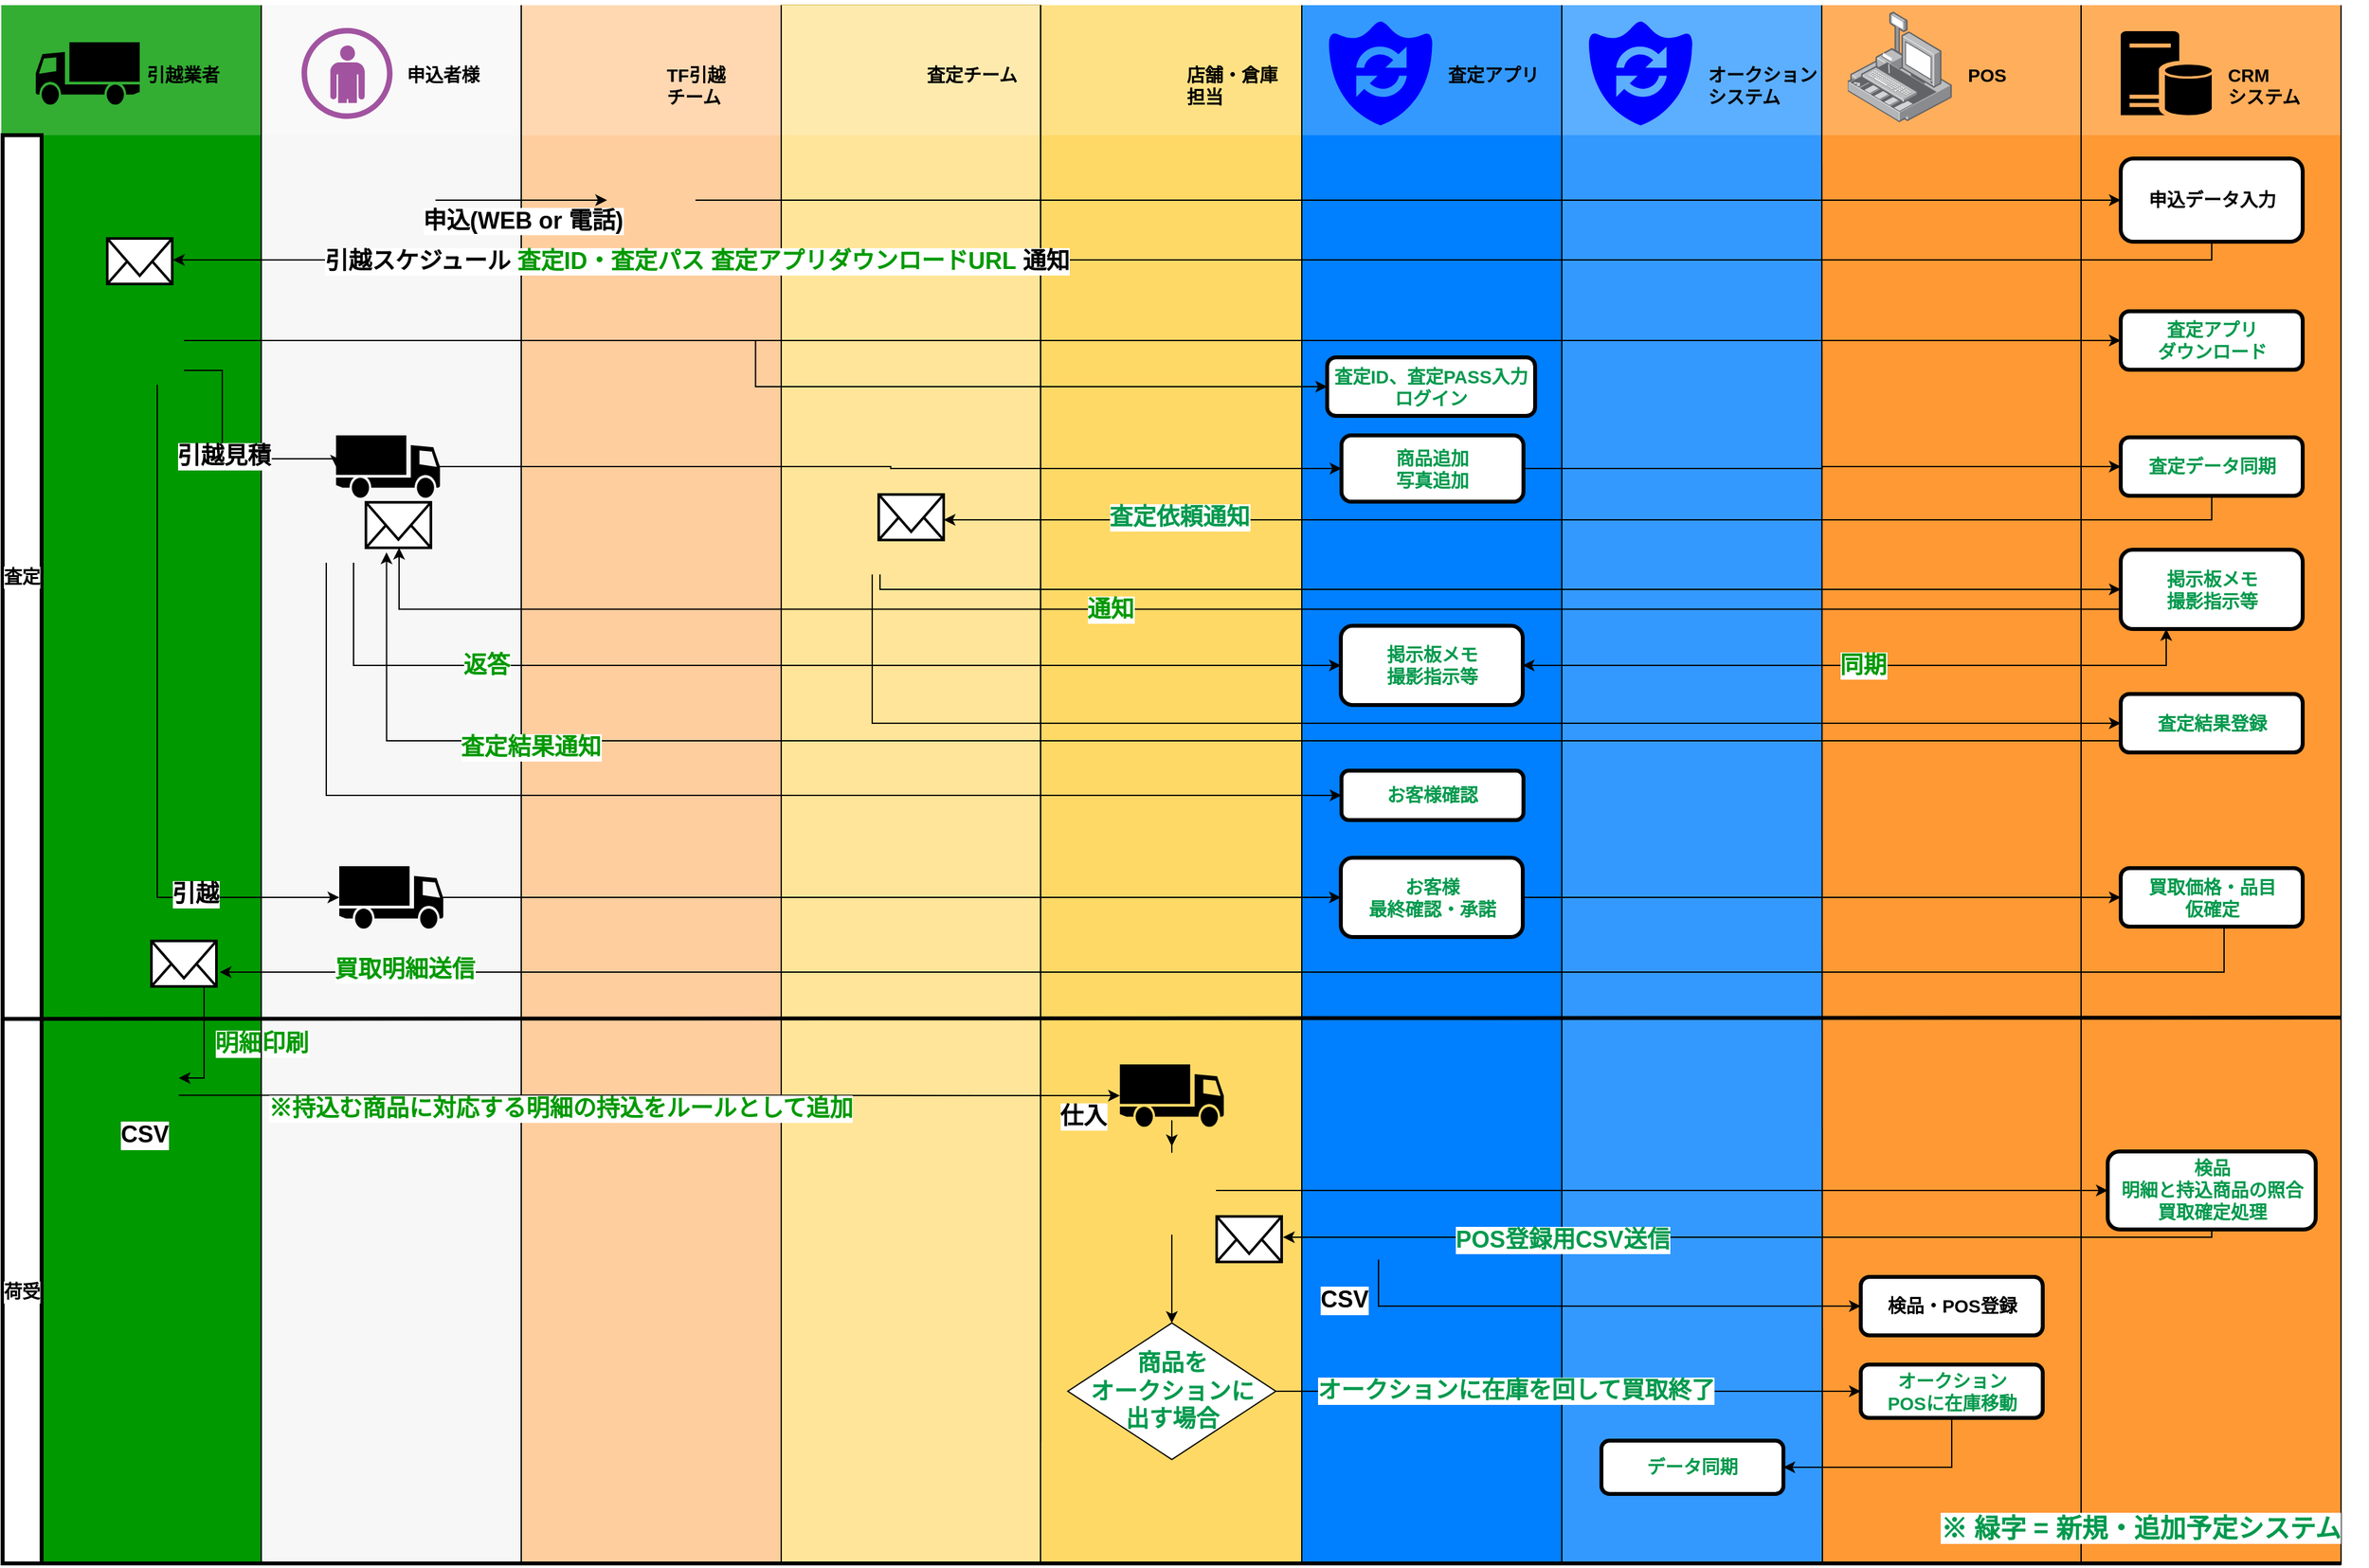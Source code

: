 <mxfile pages="1" version="11.2.1" type="github"><diagram id="za8MhXIXPKN2aP06DoR2" name="Page-1"><mxGraphModel dx="1892" dy="2934" grid="1" gridSize="10" guides="1" tooltips="1" connect="1" arrows="1" fold="1" page="1" pageScale="1" pageWidth="1169" pageHeight="826" math="0" shadow="0"><root><mxCell id="0"/><mxCell id="1" parent="0"/><mxCell id="2fj3WiIk-bFxWM8Rr7Fi-41" value="" style="endArrow=none;html=1;fontSize=14;fontColor=#0000FF;" parent="1" edge="1"><mxGeometry width="50" height="50" relative="1" as="geometry"><mxPoint x="1200.5" y="-1" as="sourcePoint"/><mxPoint x="1200.5" y="-826" as="targetPoint"/></mxGeometry></mxCell><mxCell id="2fj3WiIk-bFxWM8Rr7Fi-42" value="" style="whiteSpace=wrap;html=1;labelBackgroundColor=#ffffff;fontSize=14;fontColor=#0000FF;align=left;strokeColor=none;fillColor=#007FFF;" parent="1" vertex="1"><mxGeometry x="1001" y="-826" width="200" height="1200" as="geometry"/></mxCell><mxCell id="2fj3WiIk-bFxWM8Rr7Fi-43" value="" style="endArrow=none;html=1;fontSize=14;fontColor=#0000FF;" parent="1" edge="1"><mxGeometry width="50" height="50" relative="1" as="geometry"><mxPoint x="1000.5" y="374" as="sourcePoint"/><mxPoint x="1000.5" y="-826" as="targetPoint"/></mxGeometry></mxCell><mxCell id="2fj3WiIk-bFxWM8Rr7Fi-44" value="" style="whiteSpace=wrap;html=1;labelBackgroundColor=#ffffff;fillColor=#FFFFFF;fontSize=14;fontColor=#FFFFFF;align=left;strokeColor=none;opacity=20;" parent="1" vertex="1"><mxGeometry x="1001" y="-826" width="200" height="100" as="geometry"/></mxCell><mxCell id="2fj3WiIk-bFxWM8Rr7Fi-46" value="査定アプリ" style="text;html=1;resizable=0;points=[];autosize=1;align=left;verticalAlign=top;spacingTop=-4;fontSize=14;fontColor=#000000;fontStyle=1" parent="1" vertex="1"><mxGeometry x="1111" y="-783.5" width="90" height="20" as="geometry"/></mxCell><mxCell id="2fj3WiIk-bFxWM8Rr7Fi-47" value="" style="shape=image;html=1;verticalAlign=top;verticalLabelPosition=bottom;labelBackgroundColor=#ffffff;imageAspect=0;aspect=fixed;image=https://cdn0.iconfinder.com/data/icons/google-material-design-3-0/48/ic_fiber_new_48px-128.png;strokeWidth=3;fillColor=#FFFFFF;gradientColor=none;fontSize=14;fontColor=#FF0000;align=center;" parent="1" vertex="1"><mxGeometry x="1143" y="-829.5" width="56" height="56" as="geometry"/></mxCell><mxCell id="2fj3WiIk-bFxWM8Rr7Fi-48" value="" style="pointerEvents=1;shadow=0;dashed=0;html=1;strokeColor=none;labelPosition=center;verticalLabelPosition=bottom;verticalAlign=top;align=center;shape=mxgraph.mscae.oms.system_update;fillColor=#0000FF;fontColor=#009900;fontStyle=1" parent="1" vertex="1"><mxGeometry x="1021" y="-813.5" width="80" height="80" as="geometry"/></mxCell><mxCell id="2fj3WiIk-bFxWM8Rr7Fi-8" value="" style="group" parent="1" vertex="1" connectable="0"><mxGeometry x="200" y="-826" width="210" height="1105" as="geometry"/></mxCell><mxCell id="2fj3WiIk-bFxWM8Rr7Fi-9" value="" style="whiteSpace=wrap;html=1;labelBackgroundColor=#ffffff;fontSize=14;fontColor=#0000FF;align=left;strokeColor=none;fillColor=#F7F7F7;" parent="2fj3WiIk-bFxWM8Rr7Fi-8" vertex="1"><mxGeometry width="200" height="1200" as="geometry"/></mxCell><mxCell id="2fj3WiIk-bFxWM8Rr7Fi-10" value="" style="whiteSpace=wrap;html=1;labelBackgroundColor=#ffffff;fillColor=#FFFFFF;fontSize=14;fontColor=#FFFFFF;align=left;strokeColor=none;opacity=20;" parent="2fj3WiIk-bFxWM8Rr7Fi-8" vertex="1"><mxGeometry width="200" height="100" as="geometry"/></mxCell><mxCell id="2fj3WiIk-bFxWM8Rr7Fi-11" value="申込者様" style="text;html=1;resizable=0;points=[];autosize=1;align=left;verticalAlign=top;spacingTop=-4;fontSize=14;fontColor=#000000;fontStyle=1" parent="2fj3WiIk-bFxWM8Rr7Fi-8" vertex="1"><mxGeometry x="110" y="42.5" width="70" height="20" as="geometry"/></mxCell><mxCell id="2fj3WiIk-bFxWM8Rr7Fi-16" value="" style="shape=image;html=1;verticalAlign=top;verticalLabelPosition=bottom;labelBackgroundColor=#ffffff;imageAspect=0;aspect=fixed;image=https://cdn4.iconfinder.com/data/icons/ionicons/512/icon-person-128.png;fillColor=#FFCE9F;fontSize=18;" parent="2fj3WiIk-bFxWM8Rr7Fi-8" vertex="1"><mxGeometry x="66" y="116" width="68" height="68" as="geometry"/></mxCell><mxCell id="2fj3WiIk-bFxWM8Rr7Fi-21" value="" style="verticalLabelPosition=bottom;html=1;fillColor=#A153A0;verticalAlign=top;pointerEvents=1;align=center;points=[[0.25,0,0],[0.5,0,0],[0.75,0,0],[1,0.5,0],[0.75,1,0],[0.5,1,0],[0.25,1,0],[0,0.5,0],[0.125,0.25,0],[0.125,0.75,0],[0.875,0.25,0],[0.875,0.75,0]];shape=mxgraph.cisco_safe.design.user;" parent="2fj3WiIk-bFxWM8Rr7Fi-8" vertex="1"><mxGeometry x="31" y="17.5" width="70" height="70" as="geometry"/></mxCell><mxCell id="2fj3WiIk-bFxWM8Rr7Fi-29" value="" style="shape=image;html=1;verticalAlign=top;verticalLabelPosition=bottom;labelBackgroundColor=#ffffff;imageAspect=0;aspect=fixed;image=https://cdn4.iconfinder.com/data/icons/ionicons/512/icon-person-128.png;fillColor=#FFCE9F;" parent="2fj3WiIk-bFxWM8Rr7Fi-8" vertex="1"><mxGeometry x="27.5" y="361" width="68" height="68" as="geometry"/></mxCell><mxCell id="2fj3WiIk-bFxWM8Rr7Fi-30" value="" style="html=1;verticalLabelPosition=bottom;align=center;labelBackgroundColor=#ffffff;verticalAlign=top;strokeWidth=2;strokeColor=#000000;fillColor=#ffffff;shadow=0;dashed=0;shape=mxgraph.ios7.icons.mail;fontSize=14;fontColor=#000000;" parent="2fj3WiIk-bFxWM8Rr7Fi-8" vertex="1"><mxGeometry x="80.5" y="382.5" width="50" height="35" as="geometry"/></mxCell><mxCell id="JYRrnKIatJGH8-rZFsKe-5" value="" style="shape=mxgraph.signs.transportation.truck_1;html=1;fillColor=#000000;strokeColor=none;verticalLabelPosition=bottom;verticalAlign=top;align=center;labelBackgroundColor=#ffffff;fontSize=14;fontColor=#99FF99;flipV=0;flipH=1;" vertex="1" parent="2fj3WiIk-bFxWM8Rr7Fi-8"><mxGeometry x="60" y="662.5" width="80" height="48" as="geometry"/></mxCell><mxCell id="djTdqgTqJG-qwQicNYeu-90" value="" style="group" parent="1" vertex="1" connectable="0"><mxGeometry x="1400.5" y="-826" width="238.5" height="1134" as="geometry"/></mxCell><mxCell id="djTdqgTqJG-qwQicNYeu-91" value="" style="whiteSpace=wrap;html=1;labelBackgroundColor=#ffffff;fontSize=14;fontColor=#0000FF;align=left;strokeColor=none;fillColor=#FF9933;" parent="djTdqgTqJG-qwQicNYeu-90" vertex="1"><mxGeometry width="200" height="1200" as="geometry"/></mxCell><mxCell id="djTdqgTqJG-qwQicNYeu-92" value="" style="whiteSpace=wrap;html=1;labelBackgroundColor=#ffffff;fillColor=#FFFFFF;fontSize=14;fontColor=#FFFFFF;align=left;strokeColor=none;opacity=20;" parent="djTdqgTqJG-qwQicNYeu-90" vertex="1"><mxGeometry width="200" height="100" as="geometry"/></mxCell><mxCell id="djTdqgTqJG-qwQicNYeu-93" value="" style="endArrow=none;html=1;fontSize=14;fontColor=#0000FF;" parent="djTdqgTqJG-qwQicNYeu-90" edge="1"><mxGeometry width="50" height="50" relative="1" as="geometry"><mxPoint x="199.5" y="1200" as="sourcePoint"/><mxPoint x="199.5" as="targetPoint"/></mxGeometry></mxCell><mxCell id="djTdqgTqJG-qwQicNYeu-94" value="POS" style="text;html=1;resizable=0;points=[];autosize=1;align=left;verticalAlign=top;spacingTop=-4;fontSize=14;fontColor=#000000;fontStyle=1" parent="djTdqgTqJG-qwQicNYeu-90" vertex="1"><mxGeometry x="110" y="42.5" width="50" height="20" as="geometry"/></mxCell><mxCell id="djTdqgTqJG-qwQicNYeu-95" value="" style="points=[];aspect=fixed;html=1;align=center;shadow=0;dashed=0;image;image=img/lib/allied_telesis/security/POS.svg;fillColor=#009900;fontColor=#000000;fontStyle=1" parent="djTdqgTqJG-qwQicNYeu-90" vertex="1"><mxGeometry x="20" y="5" width="80" height="85" as="geometry"/></mxCell><mxCell id="2fj3WiIk-bFxWM8Rr7Fi-67" value="検品・POS登録" style="rounded=1;whiteSpace=wrap;html=1;labelBackgroundColor=#ffffff;strokeWidth=3;fillColor=#FFFFFF;gradientColor=none;fontSize=14;fontColor=#000000;align=center;fontStyle=1" parent="djTdqgTqJG-qwQicNYeu-90" vertex="1"><mxGeometry x="30" y="978.5" width="140" height="45" as="geometry"/></mxCell><mxCell id="pEL40fLpuedjzxkIdUx2-1" value="" style="group" parent="1" vertex="1" connectable="0"><mxGeometry x="800" y="-826" width="200" height="1077" as="geometry"/></mxCell><mxCell id="pEL40fLpuedjzxkIdUx2-6" value="" style="endArrow=none;html=1;fontSize=14;fontColor=#0000FF;" parent="pEL40fLpuedjzxkIdUx2-1" edge="1"><mxGeometry width="50" height="50" relative="1" as="geometry"><mxPoint x="600.5" y="825" as="sourcePoint"/><mxPoint x="600.5" as="targetPoint"/></mxGeometry></mxCell><mxCell id="pEL40fLpuedjzxkIdUx2-2" value="" style="whiteSpace=wrap;html=1;labelBackgroundColor=#ffffff;fontSize=14;fontColor=#0000FF;align=left;strokeColor=none;fillColor=#FFD966;" parent="pEL40fLpuedjzxkIdUx2-1" vertex="1"><mxGeometry width="200" height="1200" as="geometry"/></mxCell><mxCell id="pEL40fLpuedjzxkIdUx2-3" value="" style="whiteSpace=wrap;html=1;labelBackgroundColor=#ffffff;fillColor=#FFFFFF;fontSize=14;fontColor=#FFFFFF;align=left;strokeColor=none;opacity=20;" parent="pEL40fLpuedjzxkIdUx2-1" vertex="1"><mxGeometry width="200" height="100" as="geometry"/></mxCell><mxCell id="pEL40fLpuedjzxkIdUx2-4" value="" style="shape=image;html=1;verticalAlign=top;verticalLabelPosition=bottom;labelBackgroundColor=#ffffff;imageAspect=0;aspect=fixed;image=https://cdn3.iconfinder.com/data/icons/whisky-break/90/warehouse-128.png;fontStyle=1;imageBackground=none;" parent="pEL40fLpuedjzxkIdUx2-1" vertex="1"><mxGeometry x="20" y="12.5" width="80" height="80" as="geometry"/></mxCell><mxCell id="pEL40fLpuedjzxkIdUx2-5" value="店舗・倉庫&lt;br&gt;担当" style="text;html=1;resizable=0;points=[];autosize=1;align=left;verticalAlign=top;spacingTop=-4;fontSize=14;fontColor=#000000;fontStyle=1" parent="pEL40fLpuedjzxkIdUx2-1" vertex="1"><mxGeometry x="110" y="42.5" width="90" height="40" as="geometry"/></mxCell><mxCell id="pEL40fLpuedjzxkIdUx2-149" value="" style="html=1;verticalLabelPosition=bottom;align=center;labelBackgroundColor=#ffffff;verticalAlign=top;strokeWidth=2;strokeColor=#000000;fillColor=#ffffff;shadow=0;dashed=0;shape=mxgraph.ios7.icons.mail;fontSize=14;fontColor=#000000;" parent="pEL40fLpuedjzxkIdUx2-1" vertex="1"><mxGeometry x="135" y="932" width="50" height="35" as="geometry"/></mxCell><mxCell id="pEL40fLpuedjzxkIdUx2-164" value="&lt;b&gt;&lt;font color=&quot;#000000&quot;&gt;CSV&lt;/font&gt;&lt;/b&gt;" style="shape=image;html=1;verticalAlign=top;verticalLabelPosition=bottom;labelBackgroundColor=#ffffff;imageAspect=0;aspect=fixed;image=https://cdn4.iconfinder.com/data/icons/basic-essential/24/18.peper-document-file-sheet-128.png;fillColor=#66B2FF;fontSize=18;fontColor=#00994D;" parent="pEL40fLpuedjzxkIdUx2-1" vertex="1"><mxGeometry x="206.5" y="925.5" width="53" height="53" as="geometry"/></mxCell><mxCell id="2fj3WiIk-bFxWM8Rr7Fi-74" style="edgeStyle=orthogonalEdgeStyle;rounded=0;orthogonalLoop=1;jettySize=auto;html=1;startArrow=none;startFill=0;fontSize=18;fontColor=#000000;" parent="pEL40fLpuedjzxkIdUx2-1" source="pEL40fLpuedjzxkIdUx2-83" target="2fj3WiIk-bFxWM8Rr7Fi-73" edge="1"><mxGeometry relative="1" as="geometry"/></mxCell><mxCell id="2fj3WiIk-bFxWM8Rr7Fi-75" value="&lt;b&gt;仕入&lt;/b&gt;" style="text;html=1;resizable=0;points=[];align=center;verticalAlign=middle;labelBackgroundColor=#ffffff;fontSize=18;fontColor=#000000;" parent="2fj3WiIk-bFxWM8Rr7Fi-74" vertex="1" connectable="0"><mxGeometry x="0.818" y="16" relative="1" as="geometry"><mxPoint x="-85" y="-17" as="offset"/></mxGeometry></mxCell><mxCell id="pEL40fLpuedjzxkIdUx2-83" value="" style="shape=mxgraph.signs.transportation.truck_1;html=1;fillColor=#000000;strokeColor=none;verticalLabelPosition=bottom;verticalAlign=top;align=center;labelBackgroundColor=#ffffff;fontSize=14;fontColor=#99FF99;flipV=0;flipH=1;" parent="pEL40fLpuedjzxkIdUx2-1" vertex="1"><mxGeometry x="60.5" y="815" width="80" height="48" as="geometry"/></mxCell><mxCell id="2fj3WiIk-bFxWM8Rr7Fi-73" value="" style="shape=image;html=1;verticalAlign=top;verticalLabelPosition=bottom;labelBackgroundColor=#ffffff;imageAspect=0;aspect=fixed;image=https://cdn4.iconfinder.com/data/icons/ionicons/512/icon-person-128.png;fillColor=#FFCE9F;" parent="pEL40fLpuedjzxkIdUx2-1" vertex="1"><mxGeometry x="66.5" y="878" width="68" height="68" as="geometry"/></mxCell><mxCell id="djTdqgTqJG-qwQicNYeu-96" value="" style="whiteSpace=wrap;html=1;labelBackgroundColor=#ffffff;fontSize=14;fontColor=#0000FF;align=left;strokeColor=none;fillColor=#3399FF;" parent="1" vertex="1"><mxGeometry x="1201" y="-826" width="200" height="1200" as="geometry"/></mxCell><mxCell id="djTdqgTqJG-qwQicNYeu-212" value="" style="group" parent="1" vertex="1" connectable="0"><mxGeometry x="1600.5" y="-826" width="220" height="1176.5" as="geometry"/></mxCell><mxCell id="djTdqgTqJG-qwQicNYeu-213" value="" style="group" parent="djTdqgTqJG-qwQicNYeu-212" vertex="1" connectable="0"><mxGeometry width="220" height="1176.5" as="geometry"/></mxCell><mxCell id="djTdqgTqJG-qwQicNYeu-214" value="" style="whiteSpace=wrap;html=1;labelBackgroundColor=#ffffff;fontSize=14;fontColor=#0000FF;align=left;strokeColor=none;fillColor=#FF9933;" parent="djTdqgTqJG-qwQicNYeu-213" vertex="1"><mxGeometry width="200" height="1200" as="geometry"/></mxCell><mxCell id="djTdqgTqJG-qwQicNYeu-215" value="" style="whiteSpace=wrap;html=1;labelBackgroundColor=#ffffff;fillColor=#FFFFFF;fontSize=14;fontColor=#FFFFFF;align=left;strokeColor=none;opacity=20;" parent="djTdqgTqJG-qwQicNYeu-213" vertex="1"><mxGeometry width="200" height="100" as="geometry"/></mxCell><mxCell id="djTdqgTqJG-qwQicNYeu-217" value="CRM&lt;br&gt;システム" style="text;html=1;resizable=0;points=[];autosize=1;align=left;verticalAlign=top;spacingTop=-4;fontSize=14;fontColor=#000000;fontStyle=1" parent="djTdqgTqJG-qwQicNYeu-213" vertex="1"><mxGeometry x="110" y="42.5" width="70" height="40" as="geometry"/></mxCell><mxCell id="djTdqgTqJG-qwQicNYeu-218" value="" style="shadow=0;dashed=0;html=1;labelPosition=center;verticalLabelPosition=bottom;verticalAlign=top;align=center;shape=mxgraph.mscae.enterprise.database_server;fillColor=#000000;strokeColor=none;labelBackgroundColor=#ffffff;fontSize=14;fontColor=#000000;" parent="djTdqgTqJG-qwQicNYeu-213" vertex="1"><mxGeometry x="30" y="20" width="70" height="65" as="geometry"/></mxCell><mxCell id="djTdqgTqJG-qwQicNYeu-216" value="" style="endArrow=none;html=1;fontSize=14;fontColor=#0000FF;" parent="djTdqgTqJG-qwQicNYeu-213" edge="1"><mxGeometry width="50" height="50" relative="1" as="geometry"><mxPoint x="199.5" y="1200" as="sourcePoint"/><mxPoint x="199.5" as="targetPoint"/></mxGeometry></mxCell><mxCell id="pEL40fLpuedjzxkIdUx2-45" value="掲示板メモ&lt;br&gt;撮影指示等" style="rounded=1;whiteSpace=wrap;html=1;labelBackgroundColor=#ffffff;strokeWidth=3;fillColor=#FFFFFF;gradientColor=none;fontSize=14;fontColor=#00994D;align=center;fontStyle=1" parent="djTdqgTqJG-qwQicNYeu-213" vertex="1"><mxGeometry x="30" y="419" width="140" height="61" as="geometry"/></mxCell><mxCell id="djTdqgTqJG-qwQicNYeu-372" value="※ 緑字 = 新規・追加予定システム" style="text;html=1;resizable=0;points=[];autosize=1;align=right;verticalAlign=top;spacingTop=-4;fontSize=20;fontColor=#00994D;fontStyle=1;labelBackgroundColor=#ffffff;" parent="djTdqgTqJG-qwQicNYeu-213" vertex="1"><mxGeometry x="-30" y="1156.5" width="230" height="20" as="geometry"/></mxCell><mxCell id="2fj3WiIk-bFxWM8Rr7Fi-2" value="&lt;font color=&quot;#000000&quot;&gt;申込データ入力&lt;br&gt;&lt;/font&gt;" style="rounded=1;whiteSpace=wrap;html=1;labelBackgroundColor=#ffffff;strokeWidth=3;fillColor=#FFFFFF;gradientColor=none;fontSize=14;fontColor=#00994D;align=center;fontStyle=1" parent="djTdqgTqJG-qwQicNYeu-213" vertex="1"><mxGeometry x="30" y="118" width="140" height="64" as="geometry"/></mxCell><mxCell id="2fj3WiIk-bFxWM8Rr7Fi-36" value="査定結果登録" style="rounded=1;whiteSpace=wrap;html=1;labelBackgroundColor=#ffffff;strokeWidth=3;fillColor=#FFFFFF;gradientColor=none;fontSize=14;fontColor=#00994D;align=center;fontStyle=1" parent="djTdqgTqJG-qwQicNYeu-213" vertex="1"><mxGeometry x="30" y="530" width="140" height="45" as="geometry"/></mxCell><mxCell id="2fj3WiIk-bFxWM8Rr7Fi-51" value="査定アプリ&lt;br&gt;ダウンロード" style="rounded=1;whiteSpace=wrap;html=1;labelBackgroundColor=#ffffff;strokeWidth=3;fillColor=#FFFFFF;gradientColor=none;fontSize=14;fontColor=#00994D;align=center;fontStyle=1" parent="djTdqgTqJG-qwQicNYeu-213" vertex="1"><mxGeometry x="30" y="235.5" width="140" height="45" as="geometry"/></mxCell><mxCell id="2fj3WiIk-bFxWM8Rr7Fi-57" value="査定データ同期" style="rounded=1;whiteSpace=wrap;html=1;labelBackgroundColor=#ffffff;strokeWidth=3;fillColor=#FFFFFF;gradientColor=none;fontSize=14;fontColor=#00994D;align=center;fontStyle=1" parent="djTdqgTqJG-qwQicNYeu-213" vertex="1"><mxGeometry x="30" y="332.5" width="140" height="45" as="geometry"/></mxCell><mxCell id="JYRrnKIatJGH8-rZFsKe-11" value="買取価格・品目&lt;br&gt;仮確定" style="rounded=1;whiteSpace=wrap;html=1;labelBackgroundColor=#ffffff;strokeWidth=3;fillColor=#FFFFFF;gradientColor=none;fontSize=14;fontColor=#00994D;align=center;fontStyle=1" vertex="1" parent="djTdqgTqJG-qwQicNYeu-213"><mxGeometry x="30" y="664" width="140" height="45" as="geometry"/></mxCell><mxCell id="JYRrnKIatJGH8-rZFsKe-29" value="検品&lt;br&gt;明細と持込商品の照合&lt;br&gt;買取確定処理" style="rounded=1;whiteSpace=wrap;html=1;labelBackgroundColor=#ffffff;strokeWidth=3;fillColor=#FFFFFF;gradientColor=none;fontSize=14;fontColor=#00994D;align=center;fontStyle=1" vertex="1" parent="djTdqgTqJG-qwQicNYeu-213"><mxGeometry x="20" y="882" width="160" height="60" as="geometry"/></mxCell><mxCell id="0KY85dIreAmnQPCR8Jrm-1" value="" style="group;fillColor=#fff2cc;strokeColor=#d6b656;" parent="1" vertex="1" connectable="0"><mxGeometry x="600" y="-826" width="200" height="1105" as="geometry"/></mxCell><mxCell id="0KY85dIreAmnQPCR8Jrm-2" value="" style="whiteSpace=wrap;html=1;labelBackgroundColor=#ffffff;fontSize=14;fontColor=#0000FF;align=left;strokeColor=none;fillColor=#FFE599;" parent="0KY85dIreAmnQPCR8Jrm-1" vertex="1"><mxGeometry width="200" height="1200" as="geometry"/></mxCell><mxCell id="0KY85dIreAmnQPCR8Jrm-3" value="" style="whiteSpace=wrap;html=1;labelBackgroundColor=#ffffff;fillColor=#FFFFFF;fontSize=14;fontColor=#FFFFFF;align=left;strokeColor=none;opacity=20;" parent="0KY85dIreAmnQPCR8Jrm-1" vertex="1"><mxGeometry width="200" height="100" as="geometry"/></mxCell><mxCell id="0KY85dIreAmnQPCR8Jrm-4" value="査定チーム" style="text;html=1;resizable=0;points=[];autosize=1;align=left;verticalAlign=top;spacingTop=-4;fontSize=14;fontColor=#000000;fontStyle=1" parent="0KY85dIreAmnQPCR8Jrm-1" vertex="1"><mxGeometry x="110" y="42.5" width="90" height="20" as="geometry"/></mxCell><mxCell id="0KY85dIreAmnQPCR8Jrm-6" value="" style="shape=image;html=1;verticalAlign=top;verticalLabelPosition=bottom;labelBackgroundColor=#ffffff;imageAspect=0;aspect=fixed;image=https://cdn2.iconfinder.com/data/icons/property-agent-real-estate/235/property-agent-010-128.png" parent="0KY85dIreAmnQPCR8Jrm-1" vertex="1"><mxGeometry x="38" y="21.5" width="62" height="62" as="geometry"/></mxCell><mxCell id="djTdqgTqJG-qwQicNYeu-104" value="" style="group" parent="1" vertex="1" connectable="0"><mxGeometry x="400" y="-826" width="200" height="1105" as="geometry"/></mxCell><mxCell id="djTdqgTqJG-qwQicNYeu-105" value="" style="whiteSpace=wrap;html=1;labelBackgroundColor=#ffffff;fontSize=14;fontColor=#0000FF;align=left;strokeColor=none;fillColor=#FFCE9F;" parent="djTdqgTqJG-qwQicNYeu-104" vertex="1"><mxGeometry width="200" height="1200" as="geometry"/></mxCell><mxCell id="djTdqgTqJG-qwQicNYeu-106" value="" style="whiteSpace=wrap;html=1;labelBackgroundColor=#ffffff;fillColor=#FFFFFF;fontSize=14;fontColor=#FFFFFF;align=left;strokeColor=none;opacity=20;" parent="djTdqgTqJG-qwQicNYeu-104" vertex="1"><mxGeometry width="200" height="100" as="geometry"/></mxCell><mxCell id="djTdqgTqJG-qwQicNYeu-108" value="TF引越&lt;br&gt;チーム" style="text;html=1;resizable=0;points=[];autosize=1;align=left;verticalAlign=top;spacingTop=-4;fontSize=14;fontColor=#000000;fontStyle=1" parent="djTdqgTqJG-qwQicNYeu-104" vertex="1"><mxGeometry x="110" y="42.5" width="60" height="40" as="geometry"/></mxCell><mxCell id="djTdqgTqJG-qwQicNYeu-109" value="" style="endArrow=none;html=1;fontSize=14;fontColor=#0000FF;" parent="djTdqgTqJG-qwQicNYeu-104" edge="1"><mxGeometry width="50" height="50" relative="1" as="geometry"><mxPoint x="800.5" y="1200" as="sourcePoint"/><mxPoint x="800.5" as="targetPoint"/></mxGeometry></mxCell><mxCell id="pEL40fLpuedjzxkIdUx2-13" value="" style="shape=image;html=1;verticalAlign=top;verticalLabelPosition=bottom;labelBackgroundColor=#ffffff;imageAspect=0;aspect=fixed;image=https://cdn2.iconfinder.com/data/icons/property-agent-real-estate/235/property-agent-010-128.png" parent="djTdqgTqJG-qwQicNYeu-104" vertex="1"><mxGeometry x="38" y="21.5" width="62" height="62" as="geometry"/></mxCell><mxCell id="2fj3WiIk-bFxWM8Rr7Fi-1" value="" style="shape=image;html=1;verticalAlign=top;verticalLabelPosition=bottom;labelBackgroundColor=#ffffff;imageAspect=0;aspect=fixed;image=https://cdn4.iconfinder.com/data/icons/ionicons/512/icon-person-128.png;fillColor=#FFCE9F;fontSize=18;" parent="djTdqgTqJG-qwQicNYeu-104" vertex="1"><mxGeometry x="66" y="116" width="68" height="68" as="geometry"/></mxCell><mxCell id="djTdqgTqJG-qwQicNYeu-116" value="" style="group;fontStyle=0;fontColor=#000000;" parent="1" vertex="1" connectable="0"><mxGeometry y="-826" width="213" height="1120" as="geometry"/></mxCell><mxCell id="djTdqgTqJG-qwQicNYeu-117" value="" style="whiteSpace=wrap;html=1;labelBackgroundColor=#ffffff;fontSize=14;fontColor=#0000FF;align=left;strokeColor=none;fillColor=#009900;" parent="djTdqgTqJG-qwQicNYeu-116" vertex="1"><mxGeometry width="200" height="1200" as="geometry"/></mxCell><mxCell id="djTdqgTqJG-qwQicNYeu-118" value="" style="whiteSpace=wrap;html=1;labelBackgroundColor=#ffffff;fillColor=#FFFFFF;fontSize=14;fontColor=#FFFFFF;align=left;strokeColor=none;opacity=20;" parent="djTdqgTqJG-qwQicNYeu-116" vertex="1"><mxGeometry width="200" height="100" as="geometry"/></mxCell><mxCell id="djTdqgTqJG-qwQicNYeu-120" value="引越業者" style="text;html=1;resizable=0;points=[];autosize=1;align=left;verticalAlign=top;spacingTop=-4;fontSize=14;fontColor=#000000;fontStyle=1" parent="djTdqgTqJG-qwQicNYeu-116" vertex="1"><mxGeometry x="110" y="42.5" width="70" height="20" as="geometry"/></mxCell><mxCell id="djTdqgTqJG-qwQicNYeu-121" value="" style="endArrow=none;html=1;fontSize=14;fontColor=#0000FF;" parent="djTdqgTqJG-qwQicNYeu-116" edge="1"><mxGeometry width="50" height="50" relative="1" as="geometry"><mxPoint x="400" y="1200" as="sourcePoint"/><mxPoint x="400" as="targetPoint"/></mxGeometry></mxCell><mxCell id="djTdqgTqJG-qwQicNYeu-122" value="査定" style="rounded=0;whiteSpace=wrap;html=1;labelBackgroundColor=#ffffff;strokeWidth=3;fillColor=#FFFFFF;gradientColor=none;fontSize=14;fontColor=#000000;align=center;fontStyle=1;strokeColor=#000000;" parent="djTdqgTqJG-qwQicNYeu-116" vertex="1"><mxGeometry x="1" y="100" width="30" height="680" as="geometry"/></mxCell><mxCell id="djTdqgTqJG-qwQicNYeu-238" value="" style="endArrow=none;html=1;strokeWidth=3;fontSize=18;fontColor=#0000FF;" parent="djTdqgTqJG-qwQicNYeu-116" edge="1"><mxGeometry width="50" height="50" relative="1" as="geometry"><mxPoint x="1" y="1199" as="sourcePoint"/><mxPoint x="1800" y="1199" as="targetPoint"/></mxGeometry></mxCell><mxCell id="yYlB2SCxGwXfoUOvgE8w-1" value="" style="shape=mxgraph.signs.transportation.truck_1;html=1;fillColor=#000000;strokeColor=none;verticalLabelPosition=bottom;verticalAlign=top;align=center;labelBackgroundColor=#ffffff;fontSize=14;fontColor=#99FF99;" parent="djTdqgTqJG-qwQicNYeu-116" vertex="1"><mxGeometry x="26.5" y="28.5" width="80" height="48" as="geometry"/></mxCell><mxCell id="2fj3WiIk-bFxWM8Rr7Fi-4" value="" style="html=1;verticalLabelPosition=bottom;align=center;labelBackgroundColor=#ffffff;verticalAlign=top;strokeWidth=2;strokeColor=#000000;fillColor=#ffffff;shadow=0;dashed=0;shape=mxgraph.ios7.icons.mail;fontSize=14;fontColor=#000000;" parent="djTdqgTqJG-qwQicNYeu-116" vertex="1"><mxGeometry x="81.5" y="179.5" width="50" height="35" as="geometry"/></mxCell><mxCell id="JYRrnKIatJGH8-rZFsKe-25" style="edgeStyle=orthogonalEdgeStyle;rounded=0;orthogonalLoop=1;jettySize=auto;html=1;entryX=1;entryY=0.5;entryDx=0;entryDy=0;fontColor=#009900;" edge="1" parent="djTdqgTqJG-qwQicNYeu-116" source="JYRrnKIatJGH8-rZFsKe-15" target="JYRrnKIatJGH8-rZFsKe-24"><mxGeometry relative="1" as="geometry"><Array as="points"><mxPoint x="156" y="755"/><mxPoint x="156" y="826"/></Array></mxGeometry></mxCell><mxCell id="JYRrnKIatJGH8-rZFsKe-26" value="&lt;b&gt;&lt;font style=&quot;font-size: 18px&quot;&gt;明細印刷&lt;/font&gt;&lt;/b&gt;" style="text;html=1;resizable=0;points=[];align=center;verticalAlign=middle;labelBackgroundColor=#ffffff;fontColor=#009900;" vertex="1" connectable="0" parent="JYRrnKIatJGH8-rZFsKe-25"><mxGeometry x="-0.01" y="1" relative="1" as="geometry"><mxPoint x="42.5" y="-0.5" as="offset"/></mxGeometry></mxCell><mxCell id="JYRrnKIatJGH8-rZFsKe-15" value="" style="html=1;verticalLabelPosition=bottom;align=center;labelBackgroundColor=#ffffff;verticalAlign=top;strokeWidth=2;strokeColor=#000000;fillColor=#ffffff;shadow=0;dashed=0;shape=mxgraph.ios7.icons.mail;fontSize=14;fontColor=#000000;" vertex="1" parent="djTdqgTqJG-qwQicNYeu-116"><mxGeometry x="115.5" y="720" width="50" height="35" as="geometry"/></mxCell><mxCell id="JYRrnKIatJGH8-rZFsKe-24" value="&lt;b&gt;&lt;font color=&quot;#000000&quot;&gt;CSV&lt;/font&gt;&lt;/b&gt;" style="shape=image;html=1;verticalAlign=top;verticalLabelPosition=bottom;labelBackgroundColor=#ffffff;imageAspect=0;aspect=fixed;image=https://cdn4.iconfinder.com/data/icons/basic-essential/24/18.peper-document-file-sheet-128.png;fillColor=#66B2FF;fontSize=18;fontColor=#00994D;" vertex="1" parent="djTdqgTqJG-qwQicNYeu-116"><mxGeometry x="83.5" y="799" width="53" height="53" as="geometry"/></mxCell><mxCell id="2fj3WiIk-bFxWM8Rr7Fi-17" value="" style="endArrow=none;html=1;fontSize=14;fontColor=#0000FF;" parent="1" edge="1"><mxGeometry width="50" height="50" relative="1" as="geometry"><mxPoint x="200.0" y="374" as="sourcePoint"/><mxPoint x="200.0" y="-826.0" as="targetPoint"/></mxGeometry></mxCell><mxCell id="pEL40fLpuedjzxkIdUx2-23" style="edgeStyle=orthogonalEdgeStyle;rounded=0;orthogonalLoop=1;jettySize=auto;html=1;" parent="1" source="2fj3WiIk-bFxWM8Rr7Fi-57" edge="1"><mxGeometry relative="1" as="geometry"><Array as="points"><mxPoint x="1700" y="-430"/></Array><mxPoint x="725" y="-430" as="targetPoint"/></mxGeometry></mxCell><mxCell id="pEL40fLpuedjzxkIdUx2-24" value="&lt;font style=&quot;font-size: 18px&quot; color=&quot;#00994d&quot;&gt;&lt;b&gt;査定依頼通知&lt;/b&gt;&lt;/font&gt;" style="text;html=1;resizable=0;points=[];align=center;verticalAlign=middle;labelBackgroundColor=#ffffff;" parent="pEL40fLpuedjzxkIdUx2-23" vertex="1" connectable="0"><mxGeometry x="0.588" y="1" relative="1" as="geometry"><mxPoint x="-24.5" y="-3" as="offset"/></mxGeometry></mxCell><mxCell id="pEL40fLpuedjzxkIdUx2-12" value="" style="endArrow=none;html=1;fontSize=14;fontColor=#0000FF;" parent="1" edge="1"><mxGeometry width="50" height="50" relative="1" as="geometry"><mxPoint x="799.5" y="374" as="sourcePoint"/><mxPoint x="799.5" y="-826.0" as="targetPoint"/></mxGeometry></mxCell><mxCell id="djTdqgTqJG-qwQicNYeu-125" value="" style="whiteSpace=wrap;html=1;labelBackgroundColor=#ffffff;fillColor=#FFFFFF;fontSize=14;fontColor=#FFFFFF;align=left;strokeColor=none;opacity=20;" parent="1" vertex="1"><mxGeometry x="1201" y="-826" width="200" height="100" as="geometry"/></mxCell><mxCell id="0KY85dIreAmnQPCR8Jrm-11" value="" style="endArrow=none;html=1;fontSize=14;fontColor=#0000FF;" parent="1" edge="1"><mxGeometry width="50" height="50" relative="1" as="geometry"><mxPoint x="600" y="374" as="sourcePoint"/><mxPoint x="600" y="-826" as="targetPoint"/></mxGeometry></mxCell><mxCell id="djTdqgTqJG-qwQicNYeu-126" value="" style="endArrow=none;html=1;fontSize=14;fontColor=#0000FF;" parent="1" edge="1"><mxGeometry width="50" height="50" relative="1" as="geometry"><mxPoint x="1401" y="374" as="sourcePoint"/><mxPoint x="1400.5" y="-826" as="targetPoint"/></mxGeometry></mxCell><mxCell id="djTdqgTqJG-qwQicNYeu-130" value="オークション&lt;br&gt;システム" style="text;html=1;resizable=0;points=[];autosize=1;align=left;verticalAlign=top;spacingTop=-4;fontSize=14;fontColor=#000000;fontStyle=1" parent="1" vertex="1"><mxGeometry x="1311" y="-783.5" width="100" height="40" as="geometry"/></mxCell><mxCell id="djTdqgTqJG-qwQicNYeu-320" value="" style="shape=image;html=1;verticalAlign=top;verticalLabelPosition=bottom;labelBackgroundColor=#ffffff;imageAspect=0;aspect=fixed;image=https://cdn0.iconfinder.com/data/icons/google-material-design-3-0/48/ic_fiber_new_48px-128.png;strokeWidth=3;fillColor=#FFFFFF;gradientColor=none;fontSize=14;fontColor=#FF0000;align=center;" parent="1" vertex="1"><mxGeometry x="1343" y="-829.5" width="56" height="56" as="geometry"/></mxCell><mxCell id="MJPMEIE7Na582U3SJGC7-5" value="" style="endArrow=none;html=1;strokeWidth=3;fontSize=18;fontColor=#0000FF;" parent="1" edge="1"><mxGeometry width="50" height="50" relative="1" as="geometry"><mxPoint x="1" y="-46" as="sourcePoint"/><mxPoint x="1800" y="-47" as="targetPoint"/></mxGeometry></mxCell><mxCell id="2fj3WiIk-bFxWM8Rr7Fi-7" style="edgeStyle=orthogonalEdgeStyle;rounded=0;orthogonalLoop=1;jettySize=auto;html=1;entryX=0;entryY=0.5;entryDx=0;entryDy=0;" parent="1" source="2fj3WiIk-bFxWM8Rr7Fi-25" target="pEL40fLpuedjzxkIdUx2-42" edge="1"><mxGeometry relative="1" as="geometry"><mxPoint x="985" y="-477" as="targetPoint"/></mxGeometry></mxCell><mxCell id="2fj3WiIk-bFxWM8Rr7Fi-52" style="edgeStyle=orthogonalEdgeStyle;rounded=0;orthogonalLoop=1;jettySize=auto;html=1;entryX=0;entryY=0.5;entryDx=0;entryDy=0;fontSize=18;" parent="1" source="pEL40fLpuedjzxkIdUx2-14" target="2fj3WiIk-bFxWM8Rr7Fi-51" edge="1"><mxGeometry relative="1" as="geometry"/></mxCell><mxCell id="2fj3WiIk-bFxWM8Rr7Fi-54" style="edgeStyle=orthogonalEdgeStyle;rounded=0;orthogonalLoop=1;jettySize=auto;html=1;entryX=0;entryY=0.5;entryDx=0;entryDy=0;fontSize=18;" parent="1" source="pEL40fLpuedjzxkIdUx2-14" target="2fj3WiIk-bFxWM8Rr7Fi-53" edge="1"><mxGeometry relative="1" as="geometry"/></mxCell><mxCell id="JYRrnKIatJGH8-rZFsKe-6" style="edgeStyle=orthogonalEdgeStyle;rounded=0;orthogonalLoop=1;jettySize=auto;html=1;entryX=1;entryY=0.5;entryDx=0;entryDy=0;entryPerimeter=0;" edge="1" parent="1" source="pEL40fLpuedjzxkIdUx2-14" target="JYRrnKIatJGH8-rZFsKe-5"><mxGeometry relative="1" as="geometry"><Array as="points"><mxPoint x="120" y="-140"/></Array></mxGeometry></mxCell><mxCell id="JYRrnKIatJGH8-rZFsKe-7" value="&lt;b&gt;&lt;font style=&quot;font-size: 18px&quot;&gt;引越&lt;/font&gt;&lt;/b&gt;" style="text;html=1;resizable=0;points=[];align=center;verticalAlign=middle;labelBackgroundColor=#ffffff;" vertex="1" connectable="0" parent="JYRrnKIatJGH8-rZFsKe-6"><mxGeometry x="0.429" y="50" relative="1" as="geometry"><mxPoint x="-21" y="10" as="offset"/></mxGeometry></mxCell><mxCell id="pEL40fLpuedjzxkIdUx2-14" value="" style="shape=image;html=1;verticalAlign=top;verticalLabelPosition=bottom;labelBackgroundColor=#ffffff;imageAspect=0;aspect=fixed;image=https://cdn4.iconfinder.com/data/icons/ionicons/512/icon-person-128.png;fillColor=#FFCE9F;fontSize=18;" parent="1" vertex="1"><mxGeometry x="72.5" y="-602" width="68" height="68" as="geometry"/></mxCell><mxCell id="pEL40fLpuedjzxkIdUx2-81" value="" style="pointerEvents=1;shadow=0;dashed=0;html=1;strokeColor=none;labelPosition=center;verticalLabelPosition=bottom;verticalAlign=top;align=center;shape=mxgraph.mscae.oms.system_update;fillColor=#0000FF;fontColor=#009900;fontStyle=1" parent="1" vertex="1"><mxGeometry x="1221" y="-813.5" width="80" height="80" as="geometry"/></mxCell><mxCell id="pEL40fLpuedjzxkIdUx2-82" value="荷受" style="rounded=0;whiteSpace=wrap;html=1;labelBackgroundColor=#ffffff;strokeWidth=3;fillColor=#FFFFFF;gradientColor=none;fontSize=14;fontColor=#000000;align=center;fontStyle=1;strokeColor=#000000;" parent="1" vertex="1"><mxGeometry x="1" y="-46" width="30" height="419" as="geometry"/></mxCell><mxCell id="pEL40fLpuedjzxkIdUx2-136" value="データ同期" style="rounded=1;whiteSpace=wrap;html=1;labelBackgroundColor=#ffffff;strokeWidth=3;fillColor=#FFFFFF;gradientColor=none;fontSize=14;fontColor=#00994D;align=center;fontStyle=1" parent="1" vertex="1"><mxGeometry x="1231" y="278.5" width="140" height="41" as="geometry"/></mxCell><mxCell id="pEL40fLpuedjzxkIdUx2-151" style="edgeStyle=orthogonalEdgeStyle;rounded=0;orthogonalLoop=1;jettySize=auto;html=1;entryX=1.02;entryY=0.457;entryDx=0;entryDy=0;entryPerimeter=0;fontSize=18;fontColor=#00994D;" parent="1" source="JYRrnKIatJGH8-rZFsKe-29" target="pEL40fLpuedjzxkIdUx2-149" edge="1"><mxGeometry relative="1" as="geometry"><Array as="points"><mxPoint x="1701" y="122"/></Array></mxGeometry></mxCell><mxCell id="pEL40fLpuedjzxkIdUx2-152" value="&lt;b&gt;POS登録用CSV送信&lt;/b&gt;" style="text;html=1;resizable=0;points=[];align=center;verticalAlign=middle;labelBackgroundColor=#ffffff;fontSize=18;fontColor=#00994D;" parent="pEL40fLpuedjzxkIdUx2-151" vertex="1" connectable="0"><mxGeometry x="0.725" y="6" relative="1" as="geometry"><mxPoint x="116" y="-4.5" as="offset"/></mxGeometry></mxCell><mxCell id="pEL40fLpuedjzxkIdUx2-121" value="&lt;b style=&quot;font-size: 18px;&quot;&gt;&lt;font color=&quot;#00994d&quot; style=&quot;font-size: 18px;&quot;&gt;商品を&lt;br style=&quot;font-size: 18px;&quot;&gt;オークションに&lt;br style=&quot;font-size: 18px;&quot;&gt;出す場合&lt;/font&gt;&lt;/b&gt;" style="rhombus;whiteSpace=wrap;html=1;fontSize=18;direction=south;" parent="1" vertex="1"><mxGeometry x="820.5" y="188" width="160" height="105" as="geometry"/></mxCell><mxCell id="2fj3WiIk-bFxWM8Rr7Fi-80" style="edgeStyle=orthogonalEdgeStyle;rounded=0;orthogonalLoop=1;jettySize=auto;html=1;entryX=1;entryY=0.5;entryDx=0;entryDy=0;startArrow=none;startFill=0;fontSize=18;fontColor=#000000;" parent="1" source="pEL40fLpuedjzxkIdUx2-168" target="pEL40fLpuedjzxkIdUx2-136" edge="1"><mxGeometry relative="1" as="geometry"><Array as="points"><mxPoint x="1501" y="299"/></Array></mxGeometry></mxCell><mxCell id="pEL40fLpuedjzxkIdUx2-168" value="オークション&lt;br&gt;POSに在庫移動" style="rounded=1;whiteSpace=wrap;html=1;labelBackgroundColor=#ffffff;strokeWidth=3;fillColor=#FFFFFF;gradientColor=none;fontSize=14;fontColor=#00994D;align=center;fontStyle=1" parent="1" vertex="1"><mxGeometry x="1430.5" y="220" width="140" height="41" as="geometry"/></mxCell><mxCell id="pEL40fLpuedjzxkIdUx2-169" style="edgeStyle=orthogonalEdgeStyle;rounded=0;orthogonalLoop=1;jettySize=auto;html=1;fontSize=18;fontColor=#00994D;exitX=0.5;exitY=0;exitDx=0;exitDy=0;entryX=0;entryY=0.5;entryDx=0;entryDy=0;" parent="1" source="pEL40fLpuedjzxkIdUx2-121" target="pEL40fLpuedjzxkIdUx2-168" edge="1"><mxGeometry relative="1" as="geometry"><mxPoint x="781.333" y="261.667" as="sourcePoint"/><mxPoint x="1230" y="262" as="targetPoint"/><Array as="points"/></mxGeometry></mxCell><mxCell id="pEL40fLpuedjzxkIdUx2-170" value="オークションに在庫を回して買取終了" style="text;html=1;resizable=0;points=[];align=center;verticalAlign=middle;labelBackgroundColor=#ffffff;fontSize=18;fontColor=#00994D;fontStyle=1" parent="pEL40fLpuedjzxkIdUx2-169" vertex="1" connectable="0"><mxGeometry x="-0.676" y="-2" relative="1" as="geometry"><mxPoint x="111.5" y="-2.5" as="offset"/></mxGeometry></mxCell><mxCell id="2fj3WiIk-bFxWM8Rr7Fi-3" style="edgeStyle=orthogonalEdgeStyle;rounded=0;orthogonalLoop=1;jettySize=auto;html=1;entryX=0;entryY=0.5;entryDx=0;entryDy=0;" parent="1" source="2fj3WiIk-bFxWM8Rr7Fi-1" target="2fj3WiIk-bFxWM8Rr7Fi-2" edge="1"><mxGeometry relative="1" as="geometry"/></mxCell><mxCell id="2fj3WiIk-bFxWM8Rr7Fi-5" style="edgeStyle=orthogonalEdgeStyle;rounded=0;orthogonalLoop=1;jettySize=auto;html=1;exitX=0.5;exitY=1;exitDx=0;exitDy=0;" parent="1" source="2fj3WiIk-bFxWM8Rr7Fi-2" edge="1"><mxGeometry relative="1" as="geometry"><mxPoint x="1502" y="-640" as="sourcePoint"/><mxPoint x="132" y="-630" as="targetPoint"/><Array as="points"><mxPoint x="1700" y="-630"/></Array></mxGeometry></mxCell><mxCell id="2fj3WiIk-bFxWM8Rr7Fi-6" value="&lt;b&gt;&lt;font style=&quot;font-size: 18px&quot;&gt;引越スケジュール&amp;nbsp;&lt;/font&gt;&lt;/b&gt;&lt;b&gt;&lt;font style=&quot;font-size: 18px&quot;&gt;&lt;font color=&quot;#009900&quot;&gt;査定ID・査定パス 査定アプリダウンロードURL&lt;/font&gt;&amp;nbsp;&lt;/font&gt;&lt;/b&gt;&lt;b&gt;&lt;font style=&quot;font-size: 18px&quot;&gt;通知&lt;/font&gt;&lt;/b&gt;" style="text;html=1;resizable=0;points=[];align=center;verticalAlign=middle;labelBackgroundColor=#ffffff;" parent="2fj3WiIk-bFxWM8Rr7Fi-5" vertex="1" connectable="0"><mxGeometry x="0.847" y="-2" relative="1" as="geometry"><mxPoint x="282" y="3" as="offset"/></mxGeometry></mxCell><mxCell id="2fj3WiIk-bFxWM8Rr7Fi-23" style="edgeStyle=orthogonalEdgeStyle;rounded=0;orthogonalLoop=1;jettySize=auto;html=1;" parent="1" source="2fj3WiIk-bFxWM8Rr7Fi-16" target="2fj3WiIk-bFxWM8Rr7Fi-1" edge="1"><mxGeometry relative="1" as="geometry"/></mxCell><mxCell id="2fj3WiIk-bFxWM8Rr7Fi-24" value="申込(WEB or 電話)" style="text;html=1;resizable=0;points=[];align=center;verticalAlign=middle;labelBackgroundColor=#ffffff;fontStyle=1;fontSize=18;" parent="2fj3WiIk-bFxWM8Rr7Fi-23" vertex="1" connectable="0"><mxGeometry x="-0.485" y="-3" relative="1" as="geometry"><mxPoint x="32.5" y="13" as="offset"/></mxGeometry></mxCell><mxCell id="2fj3WiIk-bFxWM8Rr7Fi-25" value="" style="shape=mxgraph.signs.transportation.truck_1;html=1;fillColor=#000000;strokeColor=none;verticalLabelPosition=bottom;verticalAlign=top;align=center;labelBackgroundColor=#ffffff;fontSize=14;fontColor=#99FF99;flipV=0;flipH=1;" parent="1" vertex="1"><mxGeometry x="257.5" y="-495" width="80" height="48" as="geometry"/></mxCell><mxCell id="2fj3WiIk-bFxWM8Rr7Fi-26" style="edgeStyle=orthogonalEdgeStyle;rounded=0;orthogonalLoop=1;jettySize=auto;html=1;entryX=1;entryY=0.5;entryDx=0;entryDy=0;entryPerimeter=0;" parent="1" source="pEL40fLpuedjzxkIdUx2-14" target="2fj3WiIk-bFxWM8Rr7Fi-25" edge="1"><mxGeometry relative="1" as="geometry"><mxPoint x="143" y="-476.667" as="sourcePoint"/><mxPoint x="258" y="-480" as="targetPoint"/><Array as="points"><mxPoint x="170" y="-545"/><mxPoint x="170" y="-477"/><mxPoint x="258" y="-477"/></Array></mxGeometry></mxCell><mxCell id="2fj3WiIk-bFxWM8Rr7Fi-27" value="&lt;b&gt;引越見積&lt;/b&gt;" style="text;html=1;resizable=0;points=[];align=center;verticalAlign=middle;labelBackgroundColor=#ffffff;fontSize=18;" parent="2fj3WiIk-bFxWM8Rr7Fi-26" vertex="1" connectable="0"><mxGeometry x="0.072" y="2" relative="1" as="geometry"><mxPoint x="-4" as="offset"/></mxGeometry></mxCell><mxCell id="MJPMEIE7Na582U3SJGC7-11" value="" style="html=1;verticalLabelPosition=bottom;align=center;labelBackgroundColor=#ffffff;verticalAlign=top;strokeWidth=2;strokeColor=#000000;fillColor=#ffffff;shadow=0;dashed=0;shape=mxgraph.ios7.icons.mail;fontSize=14;fontColor=#000000;" parent="1" vertex="1"><mxGeometry x="675" y="-449.5" width="50" height="35" as="geometry"/></mxCell><mxCell id="2fj3WiIk-bFxWM8Rr7Fi-28" style="edgeStyle=orthogonalEdgeStyle;rounded=0;orthogonalLoop=1;jettySize=auto;html=1;entryX=0;entryY=0.5;entryDx=0;entryDy=0;fontSize=18;" parent="1" source="pEL40fLpuedjzxkIdUx2-19" target="pEL40fLpuedjzxkIdUx2-45" edge="1"><mxGeometry relative="1" as="geometry"><Array as="points"><mxPoint x="676" y="-377"/></Array></mxGeometry></mxCell><mxCell id="JYRrnKIatJGH8-rZFsKe-23" style="edgeStyle=orthogonalEdgeStyle;rounded=0;orthogonalLoop=1;jettySize=auto;html=1;entryX=0;entryY=0.5;entryDx=0;entryDy=0;fontColor=#009900;" edge="1" parent="1" source="pEL40fLpuedjzxkIdUx2-19" target="2fj3WiIk-bFxWM8Rr7Fi-36"><mxGeometry relative="1" as="geometry"><Array as="points"><mxPoint x="670" y="-274"/></Array></mxGeometry></mxCell><mxCell id="pEL40fLpuedjzxkIdUx2-19" value="" style="shape=image;html=1;verticalAlign=top;verticalLabelPosition=bottom;labelBackgroundColor=#ffffff;imageAspect=0;aspect=fixed;image=https://cdn4.iconfinder.com/data/icons/ionicons/512/icon-person-128.png;fillColor=#FFCE9F;" parent="1" vertex="1"><mxGeometry x="642" y="-456" width="68" height="68" as="geometry"/></mxCell><mxCell id="2fj3WiIk-bFxWM8Rr7Fi-33" style="edgeStyle=orthogonalEdgeStyle;rounded=0;orthogonalLoop=1;jettySize=auto;html=1;entryX=0;entryY=0.5;entryDx=0;entryDy=0;fontSize=18;" parent="1" source="2fj3WiIk-bFxWM8Rr7Fi-29" target="2fj3WiIk-bFxWM8Rr7Fi-59" edge="1"><mxGeometry relative="1" as="geometry"><Array as="points"><mxPoint x="271" y="-318"/></Array></mxGeometry></mxCell><mxCell id="2fj3WiIk-bFxWM8Rr7Fi-34" value="&lt;b&gt;&lt;font color=&quot;#009900&quot;&gt;返答&lt;/font&gt;&lt;/b&gt;" style="text;html=1;resizable=0;points=[];align=center;verticalAlign=middle;labelBackgroundColor=#ffffff;fontSize=18;" parent="2fj3WiIk-bFxWM8Rr7Fi-33" vertex="1" connectable="0"><mxGeometry x="-0.77" y="-2" relative="1" as="geometry"><mxPoint x="84" y="-2.5" as="offset"/></mxGeometry></mxCell><mxCell id="2fj3WiIk-bFxWM8Rr7Fi-38" style="edgeStyle=orthogonalEdgeStyle;rounded=0;orthogonalLoop=1;jettySize=auto;html=1;entryX=0.317;entryY=1.1;entryDx=0;entryDy=0;entryPerimeter=0;fontSize=18;" parent="1" source="2fj3WiIk-bFxWM8Rr7Fi-36" target="2fj3WiIk-bFxWM8Rr7Fi-30" edge="1"><mxGeometry relative="1" as="geometry"><Array as="points"><mxPoint x="296" y="-260"/></Array></mxGeometry></mxCell><mxCell id="2fj3WiIk-bFxWM8Rr7Fi-39" value="&lt;b&gt;&lt;font color=&quot;#009900&quot;&gt;査定結果通知&lt;/font&gt;&lt;/b&gt;" style="text;html=1;resizable=0;points=[];align=center;verticalAlign=middle;labelBackgroundColor=#ffffff;fontSize=18;" parent="2fj3WiIk-bFxWM8Rr7Fi-38" vertex="1" connectable="0"><mxGeometry x="0.584" y="3" relative="1" as="geometry"><mxPoint x="-52" y="2" as="offset"/></mxGeometry></mxCell><mxCell id="2fj3WiIk-bFxWM8Rr7Fi-53" value="査定ID、査定PASS入力&lt;br&gt;ログイン" style="rounded=1;whiteSpace=wrap;html=1;labelBackgroundColor=#ffffff;strokeWidth=3;fillColor=#FFFFFF;gradientColor=none;fontSize=14;fontColor=#00994D;align=center;fontStyle=1" parent="1" vertex="1"><mxGeometry x="1020" y="-555" width="160" height="45" as="geometry"/></mxCell><mxCell id="2fj3WiIk-bFxWM8Rr7Fi-58" style="edgeStyle=orthogonalEdgeStyle;rounded=0;orthogonalLoop=1;jettySize=auto;html=1;entryX=0;entryY=0.5;entryDx=0;entryDy=0;fontSize=18;" parent="1" source="pEL40fLpuedjzxkIdUx2-42" target="2fj3WiIk-bFxWM8Rr7Fi-57" edge="1"><mxGeometry relative="1" as="geometry"/></mxCell><mxCell id="pEL40fLpuedjzxkIdUx2-42" value="商品追加&lt;br&gt;写真追加" style="rounded=1;whiteSpace=wrap;html=1;labelBackgroundColor=#ffffff;strokeWidth=3;fillColor=#FFFFFF;gradientColor=none;fontSize=14;fontColor=#00994D;align=center;fontStyle=1" parent="1" vertex="1"><mxGeometry x="1031" y="-495" width="140" height="51" as="geometry"/></mxCell><mxCell id="2fj3WiIk-bFxWM8Rr7Fi-60" style="edgeStyle=orthogonalEdgeStyle;rounded=0;orthogonalLoop=1;jettySize=auto;html=1;entryX=0.25;entryY=1;entryDx=0;entryDy=0;fontSize=18;startArrow=classic;startFill=1;" parent="1" source="2fj3WiIk-bFxWM8Rr7Fi-59" target="pEL40fLpuedjzxkIdUx2-45" edge="1"><mxGeometry relative="1" as="geometry"/></mxCell><mxCell id="2fj3WiIk-bFxWM8Rr7Fi-61" value="&lt;b&gt;&lt;font color=&quot;#009900&quot;&gt;同期&lt;/font&gt;&lt;/b&gt;" style="text;html=1;resizable=0;points=[];align=center;verticalAlign=middle;labelBackgroundColor=#ffffff;fontSize=18;" parent="2fj3WiIk-bFxWM8Rr7Fi-60" vertex="1" connectable="0"><mxGeometry x="0.06" y="2" relative="1" as="geometry"><mxPoint x="-16" y="1.5" as="offset"/></mxGeometry></mxCell><mxCell id="2fj3WiIk-bFxWM8Rr7Fi-62" style="edgeStyle=orthogonalEdgeStyle;rounded=0;orthogonalLoop=1;jettySize=auto;html=1;startArrow=none;startFill=0;fontSize=18;exitX=0;exitY=0.75;exitDx=0;exitDy=0;" parent="1" source="pEL40fLpuedjzxkIdUx2-45" target="2fj3WiIk-bFxWM8Rr7Fi-30" edge="1"><mxGeometry relative="1" as="geometry"><Array as="points"><mxPoint x="306" y="-362"/></Array></mxGeometry></mxCell><mxCell id="2fj3WiIk-bFxWM8Rr7Fi-63" value="通知" style="text;html=1;resizable=0;points=[];align=center;verticalAlign=middle;labelBackgroundColor=#ffffff;fontSize=18;fontStyle=1;fontColor=#009900;" parent="2fj3WiIk-bFxWM8Rr7Fi-62" vertex="1" connectable="0"><mxGeometry x="0.132" relative="1" as="geometry"><mxPoint x="-1" as="offset"/></mxGeometry></mxCell><mxCell id="2fj3WiIk-bFxWM8Rr7Fi-59" value="掲示板メモ&lt;br&gt;撮影指示等" style="rounded=1;whiteSpace=wrap;html=1;labelBackgroundColor=#ffffff;strokeWidth=3;fillColor=#FFFFFF;gradientColor=none;fontSize=14;fontColor=#00994D;align=center;fontStyle=1" parent="1" vertex="1"><mxGeometry x="1030.5" y="-348.5" width="140" height="61" as="geometry"/></mxCell><mxCell id="JYRrnKIatJGH8-rZFsKe-12" style="edgeStyle=orthogonalEdgeStyle;rounded=0;orthogonalLoop=1;jettySize=auto;html=1;" edge="1" parent="1" source="2fj3WiIk-bFxWM8Rr7Fi-64" target="JYRrnKIatJGH8-rZFsKe-11"><mxGeometry relative="1" as="geometry"/></mxCell><mxCell id="2fj3WiIk-bFxWM8Rr7Fi-64" value="お客様&lt;br&gt;最終確認・承諾" style="rounded=1;whiteSpace=wrap;html=1;labelBackgroundColor=#ffffff;strokeWidth=3;fillColor=#FFFFFF;gradientColor=none;fontSize=14;fontColor=#00994D;align=center;fontStyle=1" parent="1" vertex="1"><mxGeometry x="1030.5" y="-170" width="140" height="61" as="geometry"/></mxCell><mxCell id="2fj3WiIk-bFxWM8Rr7Fi-79" style="edgeStyle=orthogonalEdgeStyle;rounded=0;orthogonalLoop=1;jettySize=auto;html=1;startArrow=none;startFill=0;fontSize=18;fontColor=#000000;" parent="1" source="2fj3WiIk-bFxWM8Rr7Fi-73" target="pEL40fLpuedjzxkIdUx2-121" edge="1"><mxGeometry relative="1" as="geometry"/></mxCell><mxCell id="JYRrnKIatJGH8-rZFsKe-2" value="お客様確認" style="rounded=1;whiteSpace=wrap;html=1;labelBackgroundColor=#ffffff;strokeWidth=3;fillColor=#FFFFFF;gradientColor=none;fontSize=14;fontColor=#00994D;align=center;fontStyle=1" vertex="1" parent="1"><mxGeometry x="1031" y="-237" width="140" height="38" as="geometry"/></mxCell><mxCell id="JYRrnKIatJGH8-rZFsKe-4" style="edgeStyle=orthogonalEdgeStyle;rounded=0;orthogonalLoop=1;jettySize=auto;html=1;entryX=0;entryY=0.5;entryDx=0;entryDy=0;" edge="1" parent="1" source="2fj3WiIk-bFxWM8Rr7Fi-29" target="JYRrnKIatJGH8-rZFsKe-2"><mxGeometry relative="1" as="geometry"><Array as="points"><mxPoint x="250" y="-218"/></Array></mxGeometry></mxCell><mxCell id="JYRrnKIatJGH8-rZFsKe-8" style="edgeStyle=orthogonalEdgeStyle;rounded=0;orthogonalLoop=1;jettySize=auto;html=1;entryX=0;entryY=0.5;entryDx=0;entryDy=0;" edge="1" parent="1" source="JYRrnKIatJGH8-rZFsKe-5" target="2fj3WiIk-bFxWM8Rr7Fi-64"><mxGeometry relative="1" as="geometry"/></mxCell><mxCell id="JYRrnKIatJGH8-rZFsKe-17" style="edgeStyle=orthogonalEdgeStyle;rounded=0;orthogonalLoop=1;jettySize=auto;html=1;entryX=1.05;entryY=0.686;entryDx=0;entryDy=0;entryPerimeter=0;" edge="1" parent="1" source="JYRrnKIatJGH8-rZFsKe-11" target="JYRrnKIatJGH8-rZFsKe-15"><mxGeometry relative="1" as="geometry"><Array as="points"><mxPoint x="1710" y="-82"/></Array></mxGeometry></mxCell><mxCell id="JYRrnKIatJGH8-rZFsKe-18" value="&lt;b&gt;&lt;font style=&quot;font-size: 18px&quot;&gt;買取明細送信&lt;/font&gt;&lt;/b&gt;" style="text;html=1;resizable=0;points=[];align=center;verticalAlign=middle;labelBackgroundColor=#ffffff;fontColor=#009900;" vertex="1" connectable="0" parent="JYRrnKIatJGH8-rZFsKe-17"><mxGeometry x="0.926" y="6" relative="1" as="geometry"><mxPoint x="83" y="-8.5" as="offset"/></mxGeometry></mxCell><mxCell id="JYRrnKIatJGH8-rZFsKe-27" style="edgeStyle=orthogonalEdgeStyle;rounded=0;orthogonalLoop=1;jettySize=auto;html=1;fontColor=#009900;exitX=1;exitY=0.75;exitDx=0;exitDy=0;" edge="1" parent="1" source="JYRrnKIatJGH8-rZFsKe-24" target="pEL40fLpuedjzxkIdUx2-83"><mxGeometry relative="1" as="geometry"/></mxCell><mxCell id="JYRrnKIatJGH8-rZFsKe-28" value="※持込む商品に対応する明細の持込をルールとして追加" style="text;html=1;resizable=0;points=[];align=center;verticalAlign=middle;labelBackgroundColor=#ffffff;fontColor=#009900;fontStyle=1;fontSize=18;" vertex="1" connectable="0" parent="JYRrnKIatJGH8-rZFsKe-27"><mxGeometry x="-0.743" y="-1" relative="1" as="geometry"><mxPoint x="200.5" y="9" as="offset"/></mxGeometry></mxCell><mxCell id="JYRrnKIatJGH8-rZFsKe-30" style="edgeStyle=orthogonalEdgeStyle;rounded=0;orthogonalLoop=1;jettySize=auto;html=1;fontSize=18;fontColor=#009900;" edge="1" parent="1" source="2fj3WiIk-bFxWM8Rr7Fi-73" target="JYRrnKIatJGH8-rZFsKe-29"><mxGeometry relative="1" as="geometry"/></mxCell><mxCell id="JYRrnKIatJGH8-rZFsKe-32" style="edgeStyle=orthogonalEdgeStyle;rounded=0;orthogonalLoop=1;jettySize=auto;html=1;entryX=0;entryY=0.5;entryDx=0;entryDy=0;fontSize=18;fontColor=#009900;exitX=1;exitY=0.75;exitDx=0;exitDy=0;" edge="1" parent="1" source="pEL40fLpuedjzxkIdUx2-164" target="2fj3WiIk-bFxWM8Rr7Fi-67"><mxGeometry relative="1" as="geometry"><Array as="points"><mxPoint x="1060" y="175"/></Array></mxGeometry></mxCell></root></mxGraphModel></diagram></mxfile>